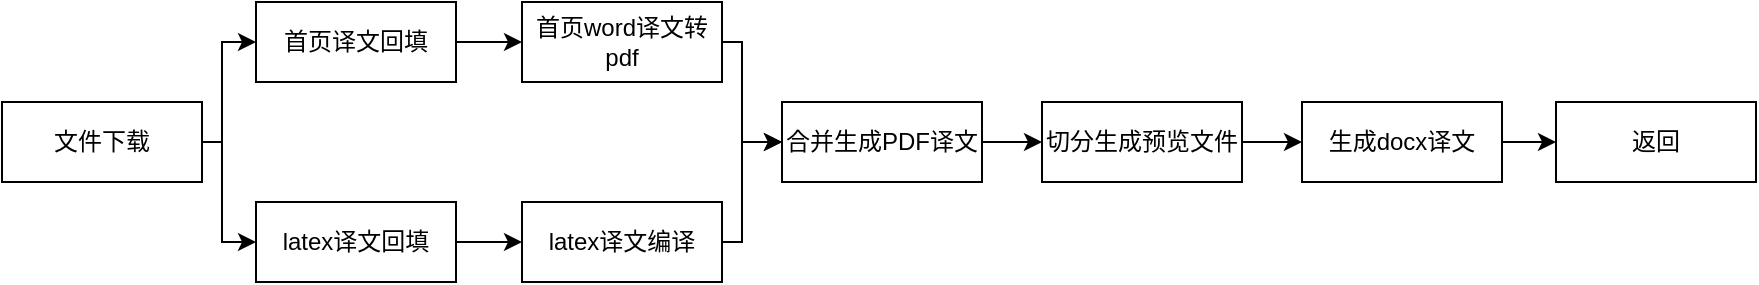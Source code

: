 <mxfile version="26.0.5">
  <diagram name="第 1 页" id="PhDVCypKl1Op7rpu3dQe">
    <mxGraphModel dx="1434" dy="761" grid="1" gridSize="10" guides="1" tooltips="1" connect="1" arrows="1" fold="1" page="1" pageScale="1" pageWidth="827" pageHeight="1169" math="0" shadow="0">
      <root>
        <mxCell id="0" />
        <mxCell id="1" parent="0" />
        <mxCell id="F_5rz7j5BVUicNUhTL0_-1" style="edgeStyle=orthogonalEdgeStyle;rounded=0;orthogonalLoop=1;jettySize=auto;html=1;exitX=1;exitY=0.5;exitDx=0;exitDy=0;entryX=0;entryY=0.5;entryDx=0;entryDy=0;" edge="1" parent="1" source="PkWPZcsCAGIREC3plowT-1" target="PkWPZcsCAGIREC3plowT-3">
          <mxGeometry relative="1" as="geometry">
            <Array as="points">
              <mxPoint x="160" y="130" />
              <mxPoint x="160" y="80" />
            </Array>
          </mxGeometry>
        </mxCell>
        <mxCell id="F_5rz7j5BVUicNUhTL0_-2" style="edgeStyle=orthogonalEdgeStyle;rounded=0;orthogonalLoop=1;jettySize=auto;html=1;exitX=1;exitY=0.5;exitDx=0;exitDy=0;entryX=0;entryY=0.5;entryDx=0;entryDy=0;" edge="1" parent="1" source="PkWPZcsCAGIREC3plowT-1" target="PkWPZcsCAGIREC3plowT-4">
          <mxGeometry relative="1" as="geometry">
            <Array as="points">
              <mxPoint x="160" y="130" />
              <mxPoint x="160" y="180" />
            </Array>
          </mxGeometry>
        </mxCell>
        <mxCell id="PkWPZcsCAGIREC3plowT-1" value="文件下载" style="rounded=0;whiteSpace=wrap;html=1;" parent="1" vertex="1">
          <mxGeometry x="50" y="110" width="100" height="40" as="geometry" />
        </mxCell>
        <mxCell id="F_5rz7j5BVUicNUhTL0_-3" style="edgeStyle=orthogonalEdgeStyle;rounded=0;orthogonalLoop=1;jettySize=auto;html=1;exitX=1;exitY=0.5;exitDx=0;exitDy=0;entryX=0;entryY=0.5;entryDx=0;entryDy=0;" edge="1" parent="1" source="PkWPZcsCAGIREC3plowT-3" target="PkWPZcsCAGIREC3plowT-6">
          <mxGeometry relative="1" as="geometry" />
        </mxCell>
        <mxCell id="PkWPZcsCAGIREC3plowT-3" value="首页译文回填" style="rounded=0;whiteSpace=wrap;html=1;" parent="1" vertex="1">
          <mxGeometry x="177" y="60" width="100" height="40" as="geometry" />
        </mxCell>
        <mxCell id="F_5rz7j5BVUicNUhTL0_-4" style="edgeStyle=orthogonalEdgeStyle;rounded=0;orthogonalLoop=1;jettySize=auto;html=1;exitX=1;exitY=0.5;exitDx=0;exitDy=0;entryX=0;entryY=0.5;entryDx=0;entryDy=0;" edge="1" parent="1" source="PkWPZcsCAGIREC3plowT-4" target="PkWPZcsCAGIREC3plowT-7">
          <mxGeometry relative="1" as="geometry" />
        </mxCell>
        <mxCell id="PkWPZcsCAGIREC3plowT-4" value="latex译文回填" style="rounded=0;whiteSpace=wrap;html=1;" parent="1" vertex="1">
          <mxGeometry x="177" y="160" width="100" height="40" as="geometry" />
        </mxCell>
        <mxCell id="F_5rz7j5BVUicNUhTL0_-6" style="edgeStyle=orthogonalEdgeStyle;rounded=0;orthogonalLoop=1;jettySize=auto;html=1;exitX=1;exitY=0.5;exitDx=0;exitDy=0;entryX=0;entryY=0.5;entryDx=0;entryDy=0;" edge="1" parent="1" source="PkWPZcsCAGIREC3plowT-6" target="PkWPZcsCAGIREC3plowT-8">
          <mxGeometry relative="1" as="geometry">
            <Array as="points">
              <mxPoint x="420" y="80" />
              <mxPoint x="420" y="130" />
            </Array>
          </mxGeometry>
        </mxCell>
        <mxCell id="PkWPZcsCAGIREC3plowT-6" value="首页word译文转pdf" style="rounded=0;whiteSpace=wrap;html=1;" parent="1" vertex="1">
          <mxGeometry x="310" y="60" width="100" height="40" as="geometry" />
        </mxCell>
        <mxCell id="F_5rz7j5BVUicNUhTL0_-5" style="edgeStyle=orthogonalEdgeStyle;rounded=0;orthogonalLoop=1;jettySize=auto;html=1;exitX=1;exitY=0.5;exitDx=0;exitDy=0;entryX=0;entryY=0.5;entryDx=0;entryDy=0;" edge="1" parent="1" source="PkWPZcsCAGIREC3plowT-7" target="PkWPZcsCAGIREC3plowT-8">
          <mxGeometry relative="1" as="geometry">
            <Array as="points">
              <mxPoint x="420" y="180" />
              <mxPoint x="420" y="130" />
            </Array>
          </mxGeometry>
        </mxCell>
        <mxCell id="PkWPZcsCAGIREC3plowT-7" value="latex译文编译" style="rounded=0;whiteSpace=wrap;html=1;" parent="1" vertex="1">
          <mxGeometry x="310" y="160" width="100" height="40" as="geometry" />
        </mxCell>
        <mxCell id="F_5rz7j5BVUicNUhTL0_-7" style="edgeStyle=orthogonalEdgeStyle;rounded=0;orthogonalLoop=1;jettySize=auto;html=1;exitX=1;exitY=0.5;exitDx=0;exitDy=0;entryX=0;entryY=0.5;entryDx=0;entryDy=0;" edge="1" parent="1" source="PkWPZcsCAGIREC3plowT-8" target="PkWPZcsCAGIREC3plowT-9">
          <mxGeometry relative="1" as="geometry" />
        </mxCell>
        <mxCell id="PkWPZcsCAGIREC3plowT-8" value="合并生成PDF译文" style="rounded=0;whiteSpace=wrap;html=1;" parent="1" vertex="1">
          <mxGeometry x="440" y="110" width="100" height="40" as="geometry" />
        </mxCell>
        <mxCell id="F_5rz7j5BVUicNUhTL0_-8" style="edgeStyle=orthogonalEdgeStyle;rounded=0;orthogonalLoop=1;jettySize=auto;html=1;exitX=1;exitY=0.5;exitDx=0;exitDy=0;entryX=0;entryY=0.5;entryDx=0;entryDy=0;" edge="1" parent="1" source="PkWPZcsCAGIREC3plowT-9" target="PkWPZcsCAGIREC3plowT-10">
          <mxGeometry relative="1" as="geometry" />
        </mxCell>
        <mxCell id="PkWPZcsCAGIREC3plowT-9" value="切分生成预览文件" style="rounded=0;whiteSpace=wrap;html=1;" parent="1" vertex="1">
          <mxGeometry x="570" y="110" width="100" height="40" as="geometry" />
        </mxCell>
        <mxCell id="F_5rz7j5BVUicNUhTL0_-9" style="edgeStyle=orthogonalEdgeStyle;rounded=0;orthogonalLoop=1;jettySize=auto;html=1;exitX=1;exitY=0.5;exitDx=0;exitDy=0;entryX=0;entryY=0.5;entryDx=0;entryDy=0;" edge="1" parent="1" source="PkWPZcsCAGIREC3plowT-10" target="PkWPZcsCAGIREC3plowT-11">
          <mxGeometry relative="1" as="geometry" />
        </mxCell>
        <mxCell id="PkWPZcsCAGIREC3plowT-10" value="生成docx译文" style="rounded=0;whiteSpace=wrap;html=1;" parent="1" vertex="1">
          <mxGeometry x="700" y="110" width="100" height="40" as="geometry" />
        </mxCell>
        <mxCell id="PkWPZcsCAGIREC3plowT-11" value="返回" style="rounded=0;whiteSpace=wrap;html=1;" parent="1" vertex="1">
          <mxGeometry x="827" y="110" width="100" height="40" as="geometry" />
        </mxCell>
      </root>
    </mxGraphModel>
  </diagram>
</mxfile>
